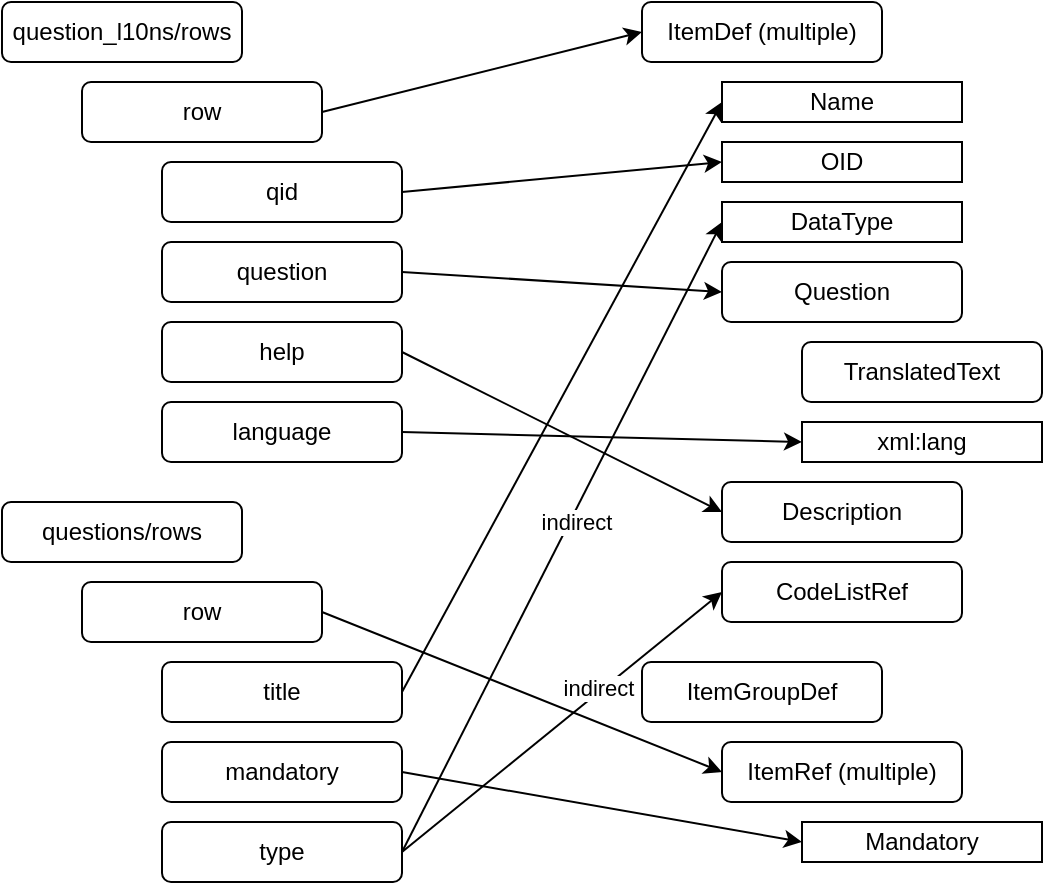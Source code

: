 <mxfile version="14.6.13" type="device"><diagram id="aziQypgp11H61OigkpZ1" name="Page-1"><mxGraphModel dx="1394" dy="807" grid="1" gridSize="10" guides="1" tooltips="1" connect="1" arrows="1" fold="1" page="1" pageScale="1" pageWidth="850" pageHeight="1100" math="0" shadow="0"><root><mxCell id="0"/><mxCell id="1" parent="0"/><mxCell id="dtuGvU8MmFaQQxGHEluo-60" value="ItemDef (multiple)" style="rounded=1;whiteSpace=wrap;html=1;" parent="1" vertex="1"><mxGeometry x="440" y="50" width="120" height="30" as="geometry"/></mxCell><mxCell id="dtuGvU8MmFaQQxGHEluo-61" value="question_l10ns/rows" style="rounded=1;whiteSpace=wrap;html=1;" parent="1" vertex="1"><mxGeometry x="120" y="50" width="120" height="30" as="geometry"/></mxCell><mxCell id="dtuGvU8MmFaQQxGHEluo-62" style="edgeStyle=orthogonalEdgeStyle;rounded=0;orthogonalLoop=1;jettySize=auto;html=1;exitX=0.5;exitY=1;exitDx=0;exitDy=0;" parent="1" source="dtuGvU8MmFaQQxGHEluo-60" target="dtuGvU8MmFaQQxGHEluo-60" edge="1"><mxGeometry relative="1" as="geometry"/></mxCell><mxCell id="dtuGvU8MmFaQQxGHEluo-63" style="edgeStyle=none;rounded=0;orthogonalLoop=1;jettySize=auto;html=1;exitX=1;exitY=0.5;exitDx=0;exitDy=0;entryX=0;entryY=0.5;entryDx=0;entryDy=0;" parent="1" source="dtuGvU8MmFaQQxGHEluo-64" target="dtuGvU8MmFaQQxGHEluo-60" edge="1"><mxGeometry relative="1" as="geometry"/></mxCell><mxCell id="dtuGvU8MmFaQQxGHEluo-64" value="row" style="rounded=1;whiteSpace=wrap;html=1;" parent="1" vertex="1"><mxGeometry x="160" y="90" width="120" height="30" as="geometry"/></mxCell><mxCell id="dtuGvU8MmFaQQxGHEluo-65" value="Question" style="rounded=1;whiteSpace=wrap;html=1;" parent="1" vertex="1"><mxGeometry x="480" y="180" width="120" height="30" as="geometry"/></mxCell><mxCell id="dtuGvU8MmFaQQxGHEluo-66" style="edgeStyle=none;rounded=0;orthogonalLoop=1;jettySize=auto;html=1;exitX=1;exitY=0.5;exitDx=0;exitDy=0;entryX=0;entryY=0.5;entryDx=0;entryDy=0;" parent="1" source="dtuGvU8MmFaQQxGHEluo-67" target="dtuGvU8MmFaQQxGHEluo-79" edge="1"><mxGeometry relative="1" as="geometry"/></mxCell><mxCell id="dtuGvU8MmFaQQxGHEluo-67" value="qid" style="rounded=1;whiteSpace=wrap;html=1;" parent="1" vertex="1"><mxGeometry x="200" y="130" width="120" height="30" as="geometry"/></mxCell><mxCell id="dtuGvU8MmFaQQxGHEluo-68" style="edgeStyle=none;rounded=0;orthogonalLoop=1;jettySize=auto;html=1;exitX=1;exitY=0.5;exitDx=0;exitDy=0;entryX=0;entryY=0.5;entryDx=0;entryDy=0;" parent="1" source="dtuGvU8MmFaQQxGHEluo-69" target="dtuGvU8MmFaQQxGHEluo-65" edge="1"><mxGeometry relative="1" as="geometry"/></mxCell><mxCell id="dtuGvU8MmFaQQxGHEluo-69" value="question" style="rounded=1;whiteSpace=wrap;html=1;" parent="1" vertex="1"><mxGeometry x="200" y="170" width="120" height="30" as="geometry"/></mxCell><mxCell id="dtuGvU8MmFaQQxGHEluo-70" style="edgeStyle=none;rounded=0;orthogonalLoop=1;jettySize=auto;html=1;exitX=1;exitY=0.5;exitDx=0;exitDy=0;entryX=0;entryY=0.5;entryDx=0;entryDy=0;" parent="1" source="dtuGvU8MmFaQQxGHEluo-71" target="dtuGvU8MmFaQQxGHEluo-72" edge="1"><mxGeometry relative="1" as="geometry"/></mxCell><mxCell id="dtuGvU8MmFaQQxGHEluo-71" value="help" style="rounded=1;whiteSpace=wrap;html=1;" parent="1" vertex="1"><mxGeometry x="200" y="210" width="120" height="30" as="geometry"/></mxCell><mxCell id="dtuGvU8MmFaQQxGHEluo-72" value="Description" style="rounded=1;whiteSpace=wrap;html=1;" parent="1" vertex="1"><mxGeometry x="480" y="290" width="120" height="30" as="geometry"/></mxCell><mxCell id="dtuGvU8MmFaQQxGHEluo-73" value="questions/rows" style="rounded=1;whiteSpace=wrap;html=1;" parent="1" vertex="1"><mxGeometry x="120" y="300" width="120" height="30" as="geometry"/></mxCell><mxCell id="dtuGvU8MmFaQQxGHEluo-74" style="edgeStyle=none;rounded=0;orthogonalLoop=1;jettySize=auto;html=1;exitX=1;exitY=0.5;exitDx=0;exitDy=0;entryX=0;entryY=0.5;entryDx=0;entryDy=0;" parent="1" source="dtuGvU8MmFaQQxGHEluo-75" target="dtuGvU8MmFaQQxGHEluo-80" edge="1"><mxGeometry relative="1" as="geometry"/></mxCell><mxCell id="dtuGvU8MmFaQQxGHEluo-75" value="row" style="rounded=1;whiteSpace=wrap;html=1;" parent="1" vertex="1"><mxGeometry x="160" y="340" width="120" height="30" as="geometry"/></mxCell><mxCell id="dtuGvU8MmFaQQxGHEluo-76" style="edgeStyle=none;rounded=0;orthogonalLoop=1;jettySize=auto;html=1;exitX=1;exitY=0.5;exitDx=0;exitDy=0;entryX=0;entryY=0.5;entryDx=0;entryDy=0;" parent="1" source="dtuGvU8MmFaQQxGHEluo-77" target="dtuGvU8MmFaQQxGHEluo-82" edge="1"><mxGeometry relative="1" as="geometry"/></mxCell><mxCell id="dtuGvU8MmFaQQxGHEluo-77" value="mandatory" style="rounded=1;whiteSpace=wrap;html=1;" parent="1" vertex="1"><mxGeometry x="200" y="420" width="120" height="30" as="geometry"/></mxCell><mxCell id="dtuGvU8MmFaQQxGHEluo-78" value="Name" style="rounded=0;whiteSpace=wrap;html=1;" parent="1" vertex="1"><mxGeometry x="480" y="90" width="120" height="20" as="geometry"/></mxCell><mxCell id="dtuGvU8MmFaQQxGHEluo-79" value="OID" style="whiteSpace=wrap;html=1;" parent="1" vertex="1"><mxGeometry x="480" y="120" width="120" height="20" as="geometry"/></mxCell><mxCell id="dtuGvU8MmFaQQxGHEluo-80" value="ItemRef (multiple)" style="rounded=1;whiteSpace=wrap;html=1;" parent="1" vertex="1"><mxGeometry x="480" y="420" width="120" height="30" as="geometry"/></mxCell><mxCell id="dtuGvU8MmFaQQxGHEluo-81" style="edgeStyle=orthogonalEdgeStyle;rounded=0;orthogonalLoop=1;jettySize=auto;html=1;exitX=0.5;exitY=1;exitDx=0;exitDy=0;" parent="1" source="dtuGvU8MmFaQQxGHEluo-80" target="dtuGvU8MmFaQQxGHEluo-80" edge="1"><mxGeometry relative="1" as="geometry"/></mxCell><mxCell id="dtuGvU8MmFaQQxGHEluo-82" value="Mandatory" style="rounded=0;whiteSpace=wrap;html=1;" parent="1" vertex="1"><mxGeometry x="520" y="460" width="120" height="20" as="geometry"/></mxCell><mxCell id="dtuGvU8MmFaQQxGHEluo-83" style="edgeStyle=none;rounded=0;orthogonalLoop=1;jettySize=auto;html=1;exitX=1;exitY=0.5;exitDx=0;exitDy=0;entryX=0;entryY=0.5;entryDx=0;entryDy=0;" parent="1" source="dtuGvU8MmFaQQxGHEluo-84" target="dtuGvU8MmFaQQxGHEluo-78" edge="1"><mxGeometry relative="1" as="geometry"/></mxCell><mxCell id="dtuGvU8MmFaQQxGHEluo-84" value="title" style="rounded=1;whiteSpace=wrap;html=1;" parent="1" vertex="1"><mxGeometry x="200" y="380" width="120" height="30" as="geometry"/></mxCell><mxCell id="2c-oIJKHTDUkRTk4kDSh-9" style="edgeStyle=none;rounded=0;orthogonalLoop=1;jettySize=auto;html=1;exitX=1;exitY=0.5;exitDx=0;exitDy=0;entryX=0;entryY=0.5;entryDx=0;entryDy=0;" edge="1" parent="1" source="dtuGvU8MmFaQQxGHEluo-85" target="2c-oIJKHTDUkRTk4kDSh-7"><mxGeometry relative="1" as="geometry"/></mxCell><mxCell id="2c-oIJKHTDUkRTk4kDSh-13" value="indirect" style="edgeLabel;html=1;align=center;verticalAlign=middle;resizable=0;points=[];" vertex="1" connectable="0" parent="2c-oIJKHTDUkRTk4kDSh-9"><mxGeometry x="0.056" y="-3" relative="1" as="geometry"><mxPoint as="offset"/></mxGeometry></mxCell><mxCell id="2c-oIJKHTDUkRTk4kDSh-10" style="edgeStyle=none;rounded=0;orthogonalLoop=1;jettySize=auto;html=1;exitX=1;exitY=0.5;exitDx=0;exitDy=0;entryX=0;entryY=0.5;entryDx=0;entryDy=0;" edge="1" parent="1" source="dtuGvU8MmFaQQxGHEluo-85" target="2c-oIJKHTDUkRTk4kDSh-8"><mxGeometry relative="1" as="geometry"><mxPoint x="450" y="345" as="targetPoint"/></mxGeometry></mxCell><mxCell id="2c-oIJKHTDUkRTk4kDSh-11" value="indirect" style="edgeLabel;html=1;align=center;verticalAlign=middle;resizable=0;points=[];" vertex="1" connectable="0" parent="2c-oIJKHTDUkRTk4kDSh-10"><mxGeometry x="0.237" y="2" relative="1" as="geometry"><mxPoint as="offset"/></mxGeometry></mxCell><mxCell id="dtuGvU8MmFaQQxGHEluo-85" value="type" style="rounded=1;whiteSpace=wrap;html=1;" parent="1" vertex="1"><mxGeometry x="200" y="460" width="120" height="30" as="geometry"/></mxCell><mxCell id="2c-oIJKHTDUkRTk4kDSh-1" value="TranslatedText" style="rounded=1;whiteSpace=wrap;html=1;" vertex="1" parent="1"><mxGeometry x="520" y="220" width="120" height="30" as="geometry"/></mxCell><mxCell id="2c-oIJKHTDUkRTk4kDSh-2" value="xml:lang" style="whiteSpace=wrap;html=1;" vertex="1" parent="1"><mxGeometry x="520" y="260" width="120" height="20" as="geometry"/></mxCell><mxCell id="2c-oIJKHTDUkRTk4kDSh-5" style="rounded=0;orthogonalLoop=1;jettySize=auto;html=1;exitX=1;exitY=0.5;exitDx=0;exitDy=0;entryX=0;entryY=0.5;entryDx=0;entryDy=0;" edge="1" parent="1" source="2c-oIJKHTDUkRTk4kDSh-4" target="2c-oIJKHTDUkRTk4kDSh-2"><mxGeometry relative="1" as="geometry"/></mxCell><mxCell id="2c-oIJKHTDUkRTk4kDSh-4" value="language" style="rounded=1;whiteSpace=wrap;html=1;" vertex="1" parent="1"><mxGeometry x="200" y="250" width="120" height="30" as="geometry"/></mxCell><mxCell id="2c-oIJKHTDUkRTk4kDSh-6" value="ItemGroupDef" style="rounded=1;whiteSpace=wrap;html=1;" vertex="1" parent="1"><mxGeometry x="440" y="380" width="120" height="30" as="geometry"/></mxCell><mxCell id="2c-oIJKHTDUkRTk4kDSh-7" value="DataType" style="whiteSpace=wrap;html=1;" vertex="1" parent="1"><mxGeometry x="480" y="150" width="120" height="20" as="geometry"/></mxCell><mxCell id="2c-oIJKHTDUkRTk4kDSh-8" value="CodeListRef" style="rounded=1;whiteSpace=wrap;html=1;" vertex="1" parent="1"><mxGeometry x="480" y="330" width="120" height="30" as="geometry"/></mxCell></root></mxGraphModel></diagram></mxfile>